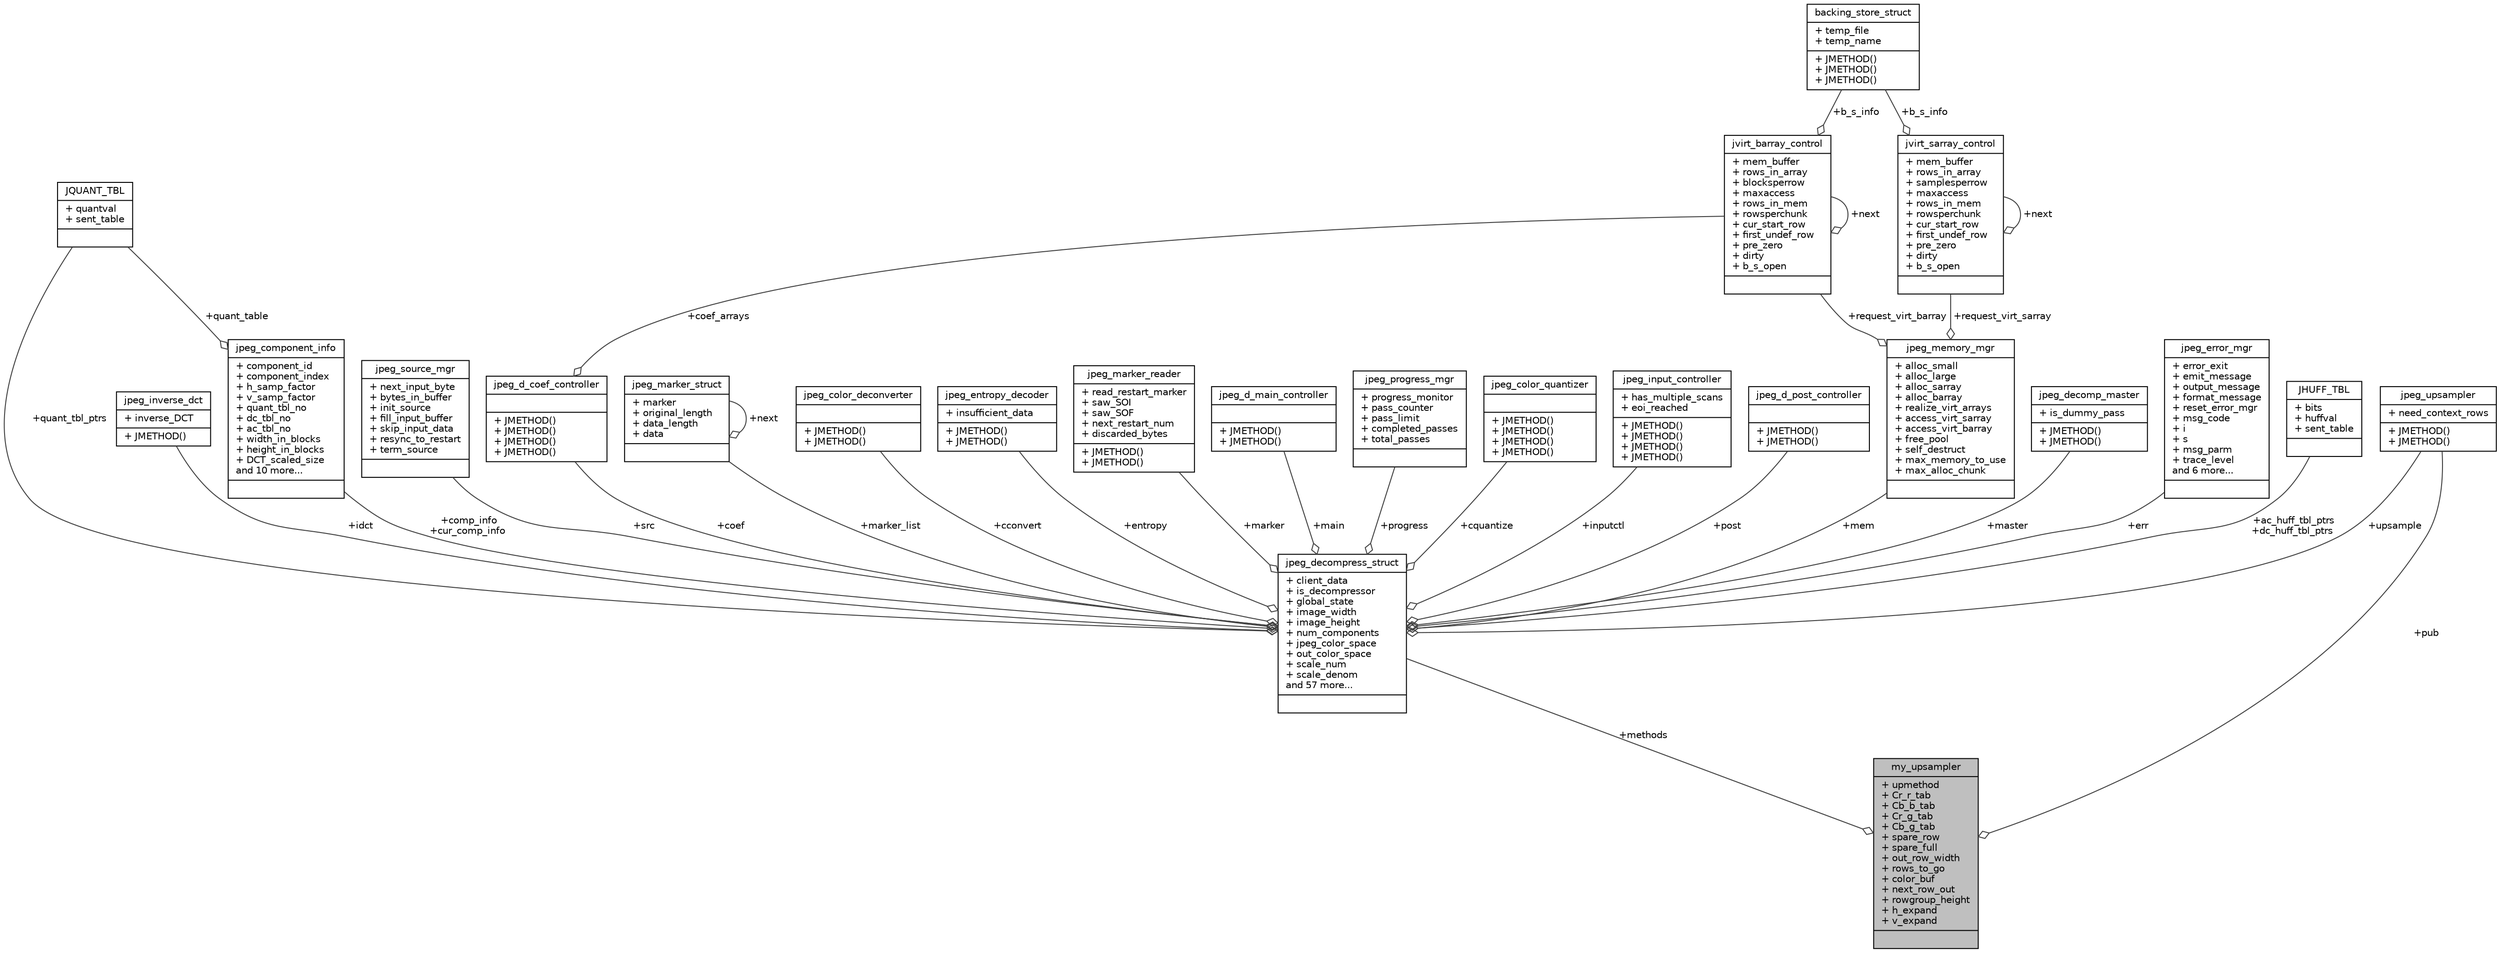 digraph "my_upsampler"
{
 // INTERACTIVE_SVG=YES
  edge [fontname="Helvetica",fontsize="10",labelfontname="Helvetica",labelfontsize="10"];
  node [fontname="Helvetica",fontsize="10",shape=record];
  Node1 [label="{my_upsampler\n|+ upmethod\l+ Cr_r_tab\l+ Cb_b_tab\l+ Cr_g_tab\l+ Cb_g_tab\l+ spare_row\l+ spare_full\l+ out_row_width\l+ rows_to_go\l+ color_buf\l+ next_row_out\l+ rowgroup_height\l+ h_expand\l+ v_expand\l|}",height=0.2,width=0.4,color="black", fillcolor="grey75", style="filled", fontcolor="black"];
  Node2 -> Node1 [color="grey25",fontsize="10",style="solid",label=" +methods" ,arrowhead="odiamond",fontname="Helvetica"];
  Node2 [label="{jpeg_decompress_struct\n|+ client_data\l+ is_decompressor\l+ global_state\l+ image_width\l+ image_height\l+ num_components\l+ jpeg_color_space\l+ out_color_space\l+ scale_num\l+ scale_denom\land 57 more...\l|}",height=0.2,width=0.4,color="black", fillcolor="white", style="filled",URL="$structjpeg__decompress__struct.html"];
  Node3 -> Node2 [color="grey25",fontsize="10",style="solid",label=" +cquantize" ,arrowhead="odiamond",fontname="Helvetica"];
  Node3 [label="{jpeg_color_quantizer\n||+ JMETHOD()\l+ JMETHOD()\l+ JMETHOD()\l+ JMETHOD()\l}",height=0.2,width=0.4,color="black", fillcolor="white", style="filled",URL="$structjpeg__color__quantizer.html"];
  Node4 -> Node2 [color="grey25",fontsize="10",style="solid",label=" +quant_tbl_ptrs" ,arrowhead="odiamond",fontname="Helvetica"];
  Node4 [label="{JQUANT_TBL\n|+ quantval\l+ sent_table\l|}",height=0.2,width=0.4,color="black", fillcolor="white", style="filled",URL="$struct_j_q_u_a_n_t___t_b_l.html"];
  Node5 -> Node2 [color="grey25",fontsize="10",style="solid",label=" +ac_huff_tbl_ptrs\n+dc_huff_tbl_ptrs" ,arrowhead="odiamond",fontname="Helvetica"];
  Node5 [label="{JHUFF_TBL\n|+ bits\l+ huffval\l+ sent_table\l|}",height=0.2,width=0.4,color="black", fillcolor="white", style="filled",URL="$struct_j_h_u_f_f___t_b_l.html"];
  Node6 -> Node2 [color="grey25",fontsize="10",style="solid",label=" +mem" ,arrowhead="odiamond",fontname="Helvetica"];
  Node6 [label="{jpeg_memory_mgr\n|+ alloc_small\l+ alloc_large\l+ alloc_sarray\l+ alloc_barray\l+ realize_virt_arrays\l+ access_virt_sarray\l+ access_virt_barray\l+ free_pool\l+ self_destruct\l+ max_memory_to_use\l+ max_alloc_chunk\l|}",height=0.2,width=0.4,color="black", fillcolor="white", style="filled",URL="$structjpeg__memory__mgr.html"];
  Node7 -> Node6 [color="grey25",fontsize="10",style="solid",label=" +request_virt_barray" ,arrowhead="odiamond",fontname="Helvetica"];
  Node7 [label="{jvirt_barray_control\n|+ mem_buffer\l+ rows_in_array\l+ blocksperrow\l+ maxaccess\l+ rows_in_mem\l+ rowsperchunk\l+ cur_start_row\l+ first_undef_row\l+ pre_zero\l+ dirty\l+ b_s_open\l|}",height=0.2,width=0.4,color="black", fillcolor="white", style="filled",URL="$structjvirt__barray__control.html"];
  Node7 -> Node7 [color="grey25",fontsize="10",style="solid",label=" +next" ,arrowhead="odiamond",fontname="Helvetica"];
  Node8 -> Node7 [color="grey25",fontsize="10",style="solid",label=" +b_s_info" ,arrowhead="odiamond",fontname="Helvetica"];
  Node8 [label="{backing_store_struct\n|+ temp_file\l+ temp_name\l|+ JMETHOD()\l+ JMETHOD()\l+ JMETHOD()\l}",height=0.2,width=0.4,color="black", fillcolor="white", style="filled",URL="$structbacking__store__struct.html"];
  Node9 -> Node6 [color="grey25",fontsize="10",style="solid",label=" +request_virt_sarray" ,arrowhead="odiamond",fontname="Helvetica"];
  Node9 [label="{jvirt_sarray_control\n|+ mem_buffer\l+ rows_in_array\l+ samplesperrow\l+ maxaccess\l+ rows_in_mem\l+ rowsperchunk\l+ cur_start_row\l+ first_undef_row\l+ pre_zero\l+ dirty\l+ b_s_open\l|}",height=0.2,width=0.4,color="black", fillcolor="white", style="filled",URL="$structjvirt__sarray__control.html"];
  Node9 -> Node9 [color="grey25",fontsize="10",style="solid",label=" +next" ,arrowhead="odiamond",fontname="Helvetica"];
  Node8 -> Node9 [color="grey25",fontsize="10",style="solid",label=" +b_s_info" ,arrowhead="odiamond",fontname="Helvetica"];
  Node10 -> Node2 [color="grey25",fontsize="10",style="solid",label=" +idct" ,arrowhead="odiamond",fontname="Helvetica"];
  Node10 [label="{jpeg_inverse_dct\n|+ inverse_DCT\l|+ JMETHOD()\l}",height=0.2,width=0.4,color="black", fillcolor="white", style="filled",URL="$structjpeg__inverse__dct.html"];
  Node11 -> Node2 [color="grey25",fontsize="10",style="solid",label=" +comp_info\n+cur_comp_info" ,arrowhead="odiamond",fontname="Helvetica"];
  Node11 [label="{jpeg_component_info\n|+ component_id\l+ component_index\l+ h_samp_factor\l+ v_samp_factor\l+ quant_tbl_no\l+ dc_tbl_no\l+ ac_tbl_no\l+ width_in_blocks\l+ height_in_blocks\l+ DCT_scaled_size\land 10 more...\l|}",height=0.2,width=0.4,color="black", fillcolor="white", style="filled",URL="$structjpeg__component__info.html"];
  Node4 -> Node11 [color="grey25",fontsize="10",style="solid",label=" +quant_table" ,arrowhead="odiamond",fontname="Helvetica"];
  Node12 -> Node2 [color="grey25",fontsize="10",style="solid",label=" +src" ,arrowhead="odiamond",fontname="Helvetica"];
  Node12 [label="{jpeg_source_mgr\n|+ next_input_byte\l+ bytes_in_buffer\l+ init_source\l+ fill_input_buffer\l+ skip_input_data\l+ resync_to_restart\l+ term_source\l|}",height=0.2,width=0.4,color="black", fillcolor="white", style="filled",URL="$structjpeg__source__mgr.html"];
  Node13 -> Node2 [color="grey25",fontsize="10",style="solid",label=" +coef" ,arrowhead="odiamond",fontname="Helvetica"];
  Node13 [label="{jpeg_d_coef_controller\n||+ JMETHOD()\l+ JMETHOD()\l+ JMETHOD()\l+ JMETHOD()\l}",height=0.2,width=0.4,color="black", fillcolor="white", style="filled",URL="$structjpeg__d__coef__controller.html"];
  Node7 -> Node13 [color="grey25",fontsize="10",style="solid",label=" +coef_arrays" ,arrowhead="odiamond",fontname="Helvetica"];
  Node14 -> Node2 [color="grey25",fontsize="10",style="solid",label=" +marker_list" ,arrowhead="odiamond",fontname="Helvetica"];
  Node14 [label="{jpeg_marker_struct\n|+ marker\l+ original_length\l+ data_length\l+ data\l|}",height=0.2,width=0.4,color="black", fillcolor="white", style="filled",URL="$structjpeg__marker__struct.html"];
  Node14 -> Node14 [color="grey25",fontsize="10",style="solid",label=" +next" ,arrowhead="odiamond",fontname="Helvetica"];
  Node15 -> Node2 [color="grey25",fontsize="10",style="solid",label=" +cconvert" ,arrowhead="odiamond",fontname="Helvetica"];
  Node15 [label="{jpeg_color_deconverter\n||+ JMETHOD()\l+ JMETHOD()\l}",height=0.2,width=0.4,color="black", fillcolor="white", style="filled",URL="$structjpeg__color__deconverter.html"];
  Node16 -> Node2 [color="grey25",fontsize="10",style="solid",label=" +entropy" ,arrowhead="odiamond",fontname="Helvetica"];
  Node16 [label="{jpeg_entropy_decoder\n|+ insufficient_data\l|+ JMETHOD()\l+ JMETHOD()\l}",height=0.2,width=0.4,color="black", fillcolor="white", style="filled",URL="$structjpeg__entropy__decoder.html"];
  Node17 -> Node2 [color="grey25",fontsize="10",style="solid",label=" +marker" ,arrowhead="odiamond",fontname="Helvetica"];
  Node17 [label="{jpeg_marker_reader\n|+ read_restart_marker\l+ saw_SOI\l+ saw_SOF\l+ next_restart_num\l+ discarded_bytes\l|+ JMETHOD()\l+ JMETHOD()\l}",height=0.2,width=0.4,color="black", fillcolor="white", style="filled",URL="$structjpeg__marker__reader.html"];
  Node18 -> Node2 [color="grey25",fontsize="10",style="solid",label=" +main" ,arrowhead="odiamond",fontname="Helvetica"];
  Node18 [label="{jpeg_d_main_controller\n||+ JMETHOD()\l+ JMETHOD()\l}",height=0.2,width=0.4,color="black", fillcolor="white", style="filled",URL="$structjpeg__d__main__controller.html"];
  Node19 -> Node2 [color="grey25",fontsize="10",style="solid",label=" +progress" ,arrowhead="odiamond",fontname="Helvetica"];
  Node19 [label="{jpeg_progress_mgr\n|+ progress_monitor\l+ pass_counter\l+ pass_limit\l+ completed_passes\l+ total_passes\l|}",height=0.2,width=0.4,color="black", fillcolor="white", style="filled",URL="$structjpeg__progress__mgr.html"];
  Node20 -> Node2 [color="grey25",fontsize="10",style="solid",label=" +upsample" ,arrowhead="odiamond",fontname="Helvetica"];
  Node20 [label="{jpeg_upsampler\n|+ need_context_rows\l|+ JMETHOD()\l+ JMETHOD()\l}",height=0.2,width=0.4,color="black", fillcolor="white", style="filled",URL="$structjpeg__upsampler.html"];
  Node21 -> Node2 [color="grey25",fontsize="10",style="solid",label=" +inputctl" ,arrowhead="odiamond",fontname="Helvetica"];
  Node21 [label="{jpeg_input_controller\n|+ has_multiple_scans\l+ eoi_reached\l|+ JMETHOD()\l+ JMETHOD()\l+ JMETHOD()\l+ JMETHOD()\l}",height=0.2,width=0.4,color="black", fillcolor="white", style="filled",URL="$structjpeg__input__controller.html"];
  Node22 -> Node2 [color="grey25",fontsize="10",style="solid",label=" +post" ,arrowhead="odiamond",fontname="Helvetica"];
  Node22 [label="{jpeg_d_post_controller\n||+ JMETHOD()\l+ JMETHOD()\l}",height=0.2,width=0.4,color="black", fillcolor="white", style="filled",URL="$structjpeg__d__post__controller.html"];
  Node23 -> Node2 [color="grey25",fontsize="10",style="solid",label=" +master" ,arrowhead="odiamond",fontname="Helvetica"];
  Node23 [label="{jpeg_decomp_master\n|+ is_dummy_pass\l|+ JMETHOD()\l+ JMETHOD()\l}",height=0.2,width=0.4,color="black", fillcolor="white", style="filled",URL="$structjpeg__decomp__master.html"];
  Node24 -> Node2 [color="grey25",fontsize="10",style="solid",label=" +err" ,arrowhead="odiamond",fontname="Helvetica"];
  Node24 [label="{jpeg_error_mgr\n|+ error_exit\l+ emit_message\l+ output_message\l+ format_message\l+ reset_error_mgr\l+ msg_code\l+ i\l+ s\l+ msg_parm\l+ trace_level\land 6 more...\l|}",height=0.2,width=0.4,color="black", fillcolor="white", style="filled",URL="$structjpeg__error__mgr.html"];
  Node20 -> Node1 [color="grey25",fontsize="10",style="solid",label=" +pub" ,arrowhead="odiamond",fontname="Helvetica"];
}
